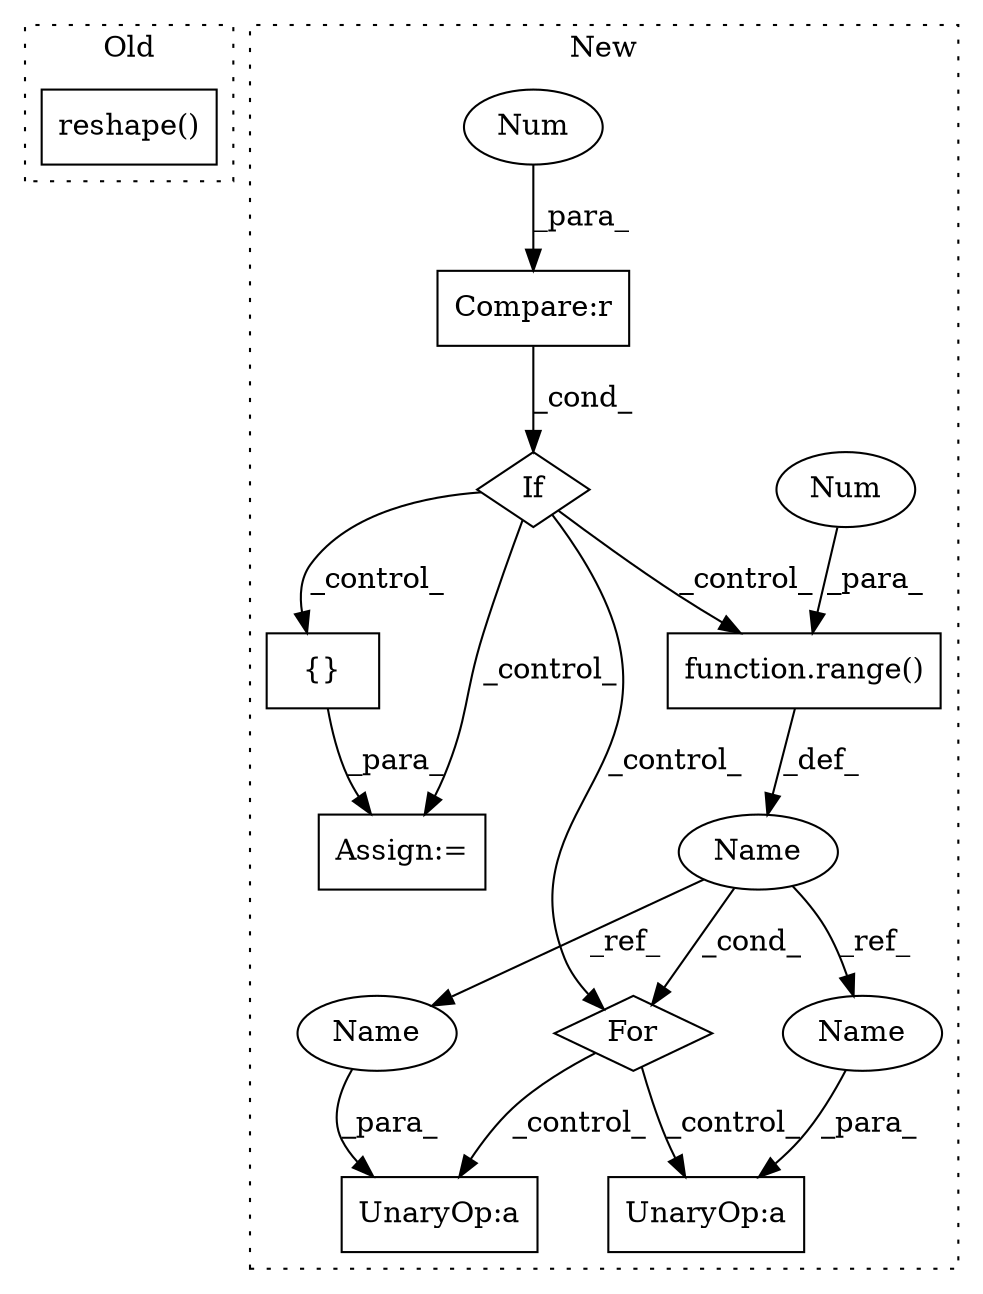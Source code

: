 digraph G {
subgraph cluster0 {
1 [label="reshape()" a="75" s="4547,4570" l="14,1" shape="box"];
label = "Old";
style="dotted";
}
subgraph cluster1 {
2 [label="For" a="107" s="4354,4394" l="4,18" shape="diamond"];
3 [label="function.range()" a="75" s="4363,4393" l="6,1" shape="box"];
4 [label="If" a="96" s="4301,4320" l="3,14" shape="diamond"];
5 [label="UnaryOp:a" a="61" s="4476" l="2" shape="box"];
6 [label="UnaryOp:a" a="61" s="4585" l="2" shape="box"];
7 [label="{}" a="59" s="4338,4340" l="1,0" shape="box"];
8 [label="Num" a="76" s="4369" l="1" shape="ellipse"];
9 [label="Compare:r" a="40" s="4304" l="16" shape="box"];
10 [label="Num" a="76" s="4319" l="1" shape="ellipse"];
11 [label="Name" a="87" s="4358" l="1" shape="ellipse"];
12 [label="Assign:=" a="68" s="4335" l="3" shape="box"];
13 [label="Name" a="87" s="4477" l="1" shape="ellipse"];
14 [label="Name" a="87" s="4586" l="1" shape="ellipse"];
label = "New";
style="dotted";
}
2 -> 6 [label="_control_"];
2 -> 5 [label="_control_"];
3 -> 11 [label="_def_"];
4 -> 7 [label="_control_"];
4 -> 3 [label="_control_"];
4 -> 12 [label="_control_"];
4 -> 2 [label="_control_"];
7 -> 12 [label="_para_"];
8 -> 3 [label="_para_"];
9 -> 4 [label="_cond_"];
10 -> 9 [label="_para_"];
11 -> 2 [label="_cond_"];
11 -> 13 [label="_ref_"];
11 -> 14 [label="_ref_"];
13 -> 5 [label="_para_"];
14 -> 6 [label="_para_"];
}